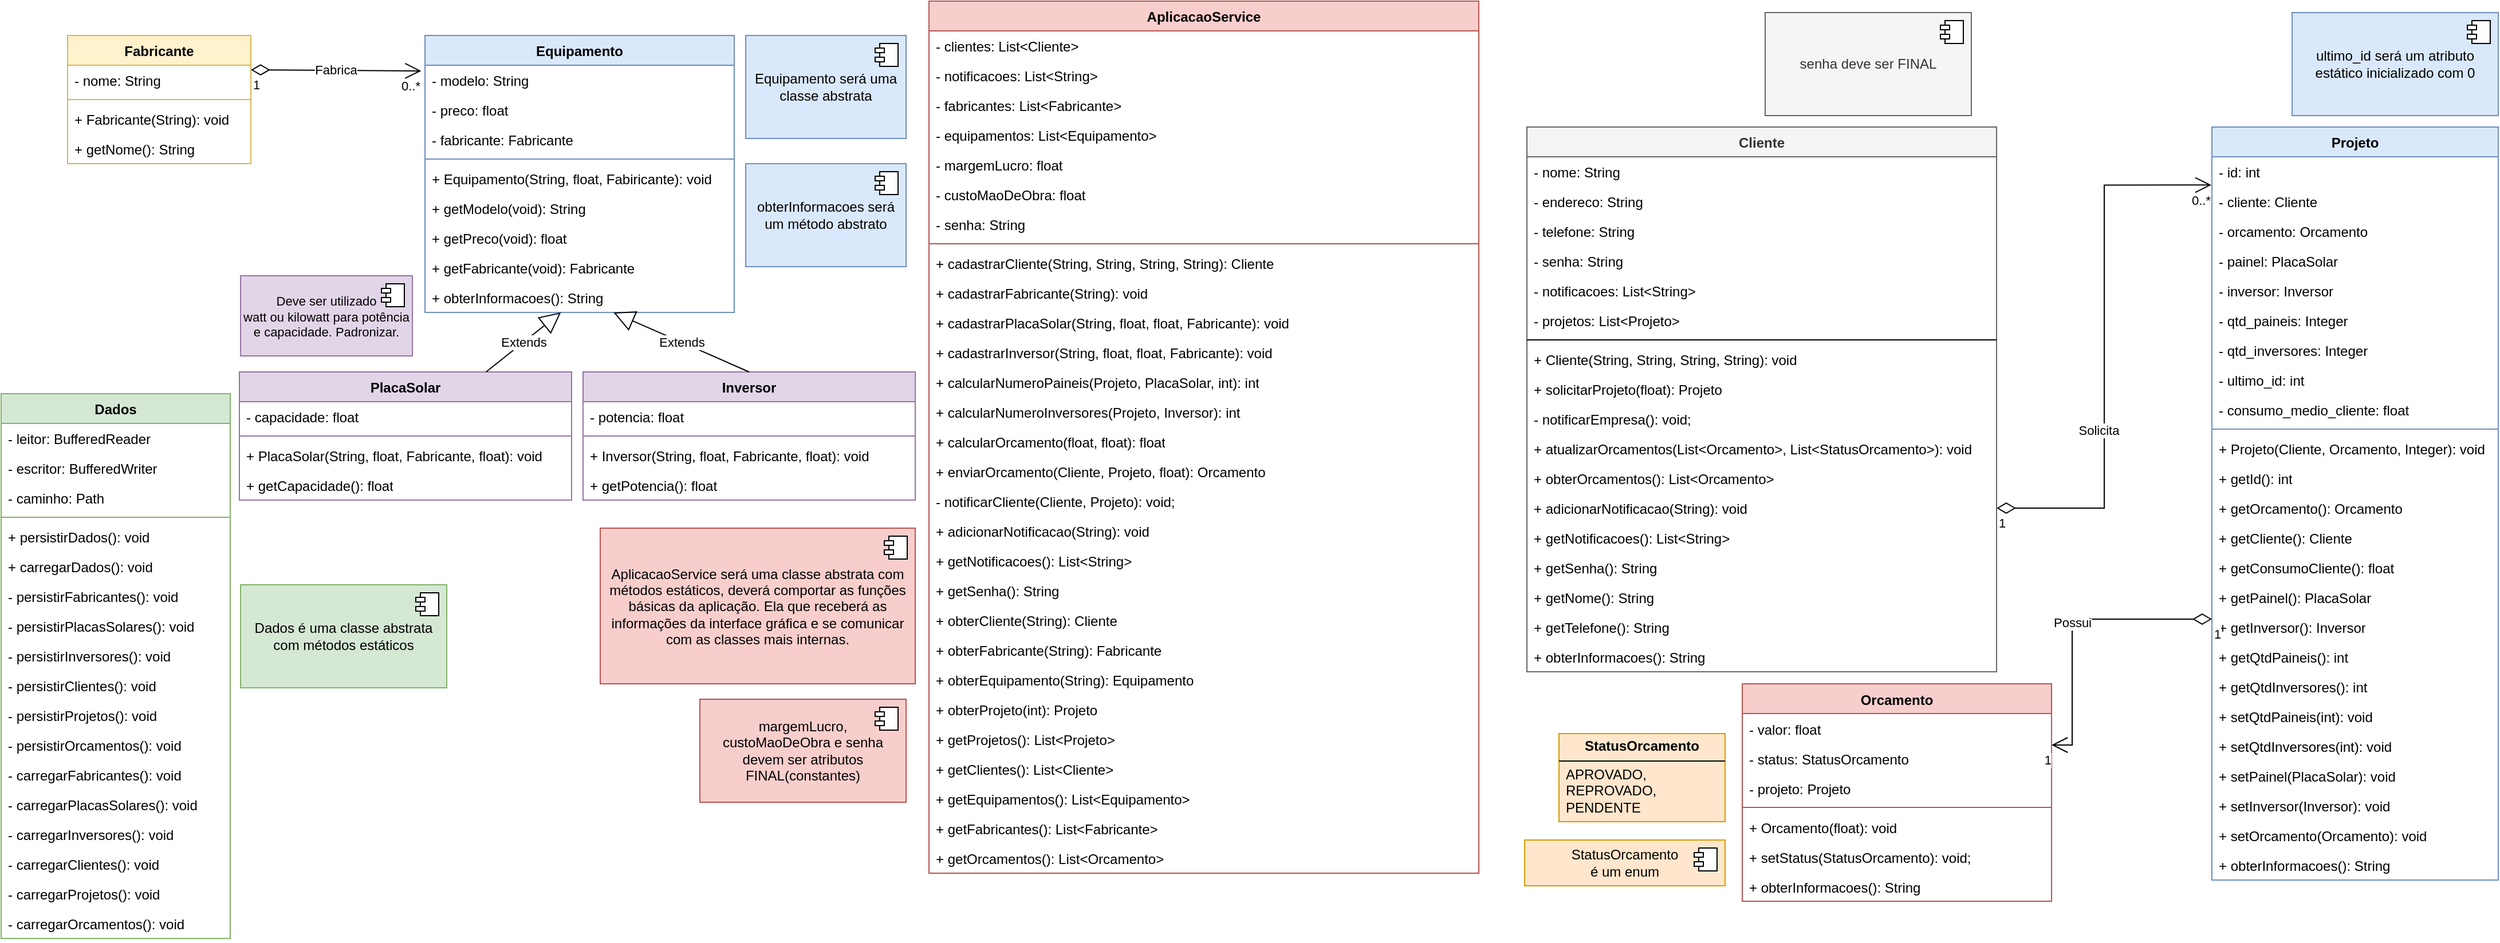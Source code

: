 <mxfile version="24.7.17">
  <diagram id="C5RBs43oDa-KdzZeNtuy" name="Page-1">
    <mxGraphModel dx="1120" dy="528" grid="1" gridSize="10" guides="1" tooltips="1" connect="1" arrows="1" fold="1" page="1" pageScale="1" pageWidth="1169" pageHeight="827" math="0" shadow="0">
      <root>
        <mxCell id="WIyWlLk6GJQsqaUBKTNV-0" />
        <mxCell id="WIyWlLk6GJQsqaUBKTNV-1" parent="WIyWlLk6GJQsqaUBKTNV-0" />
        <mxCell id="zkfFHV4jXpPFQw0GAbJ--0" value="Cliente" style="swimlane;fontStyle=1;align=center;verticalAlign=top;childLayout=stackLayout;horizontal=1;startSize=26;horizontalStack=0;resizeParent=1;resizeLast=0;collapsible=1;marginBottom=0;rounded=0;shadow=0;strokeWidth=1;fillColor=#f5f5f5;fontColor=#333333;strokeColor=#666666;" parent="WIyWlLk6GJQsqaUBKTNV-1" vertex="1">
          <mxGeometry x="1342" y="110" width="410" height="476" as="geometry">
            <mxRectangle x="230" y="140" width="160" height="26" as="alternateBounds" />
          </mxGeometry>
        </mxCell>
        <mxCell id="zkfFHV4jXpPFQw0GAbJ--1" value="- nome: String" style="text;align=left;verticalAlign=top;spacingLeft=4;spacingRight=4;overflow=hidden;rotatable=0;points=[[0,0.5],[1,0.5]];portConstraint=eastwest;" parent="zkfFHV4jXpPFQw0GAbJ--0" vertex="1">
          <mxGeometry y="26" width="410" height="26" as="geometry" />
        </mxCell>
        <mxCell id="zkfFHV4jXpPFQw0GAbJ--2" value="- endereco: String" style="text;align=left;verticalAlign=top;spacingLeft=4;spacingRight=4;overflow=hidden;rotatable=0;points=[[0,0.5],[1,0.5]];portConstraint=eastwest;rounded=0;shadow=0;html=0;" parent="zkfFHV4jXpPFQw0GAbJ--0" vertex="1">
          <mxGeometry y="52" width="410" height="26" as="geometry" />
        </mxCell>
        <mxCell id="zkfFHV4jXpPFQw0GAbJ--3" value="- telefone: String" style="text;align=left;verticalAlign=top;spacingLeft=4;spacingRight=4;overflow=hidden;rotatable=0;points=[[0,0.5],[1,0.5]];portConstraint=eastwest;rounded=0;shadow=0;html=0;" parent="zkfFHV4jXpPFQw0GAbJ--0" vertex="1">
          <mxGeometry y="78" width="410" height="26" as="geometry" />
        </mxCell>
        <mxCell id="-xP2PJUS9bm2iWELTd8G-40" value="- senha: String" style="text;strokeColor=none;fillColor=none;align=left;verticalAlign=top;spacingLeft=4;spacingRight=4;overflow=hidden;rotatable=0;points=[[0,0.5],[1,0.5]];portConstraint=eastwest;whiteSpace=wrap;html=1;" parent="zkfFHV4jXpPFQw0GAbJ--0" vertex="1">
          <mxGeometry y="104" width="410" height="26" as="geometry" />
        </mxCell>
        <mxCell id="JCprJ_z4yszg4wx7f5Bx-21" value="- notificacoes: List&amp;lt;String&amp;gt;" style="text;strokeColor=none;fillColor=none;align=left;verticalAlign=top;spacingLeft=4;spacingRight=4;overflow=hidden;rotatable=0;points=[[0,0.5],[1,0.5]];portConstraint=eastwest;whiteSpace=wrap;html=1;" parent="zkfFHV4jXpPFQw0GAbJ--0" vertex="1">
          <mxGeometry y="130" width="410" height="26" as="geometry" />
        </mxCell>
        <mxCell id="JCprJ_z4yszg4wx7f5Bx-39" value="- projetos: List&amp;lt;Projeto&amp;gt;" style="text;strokeColor=none;fillColor=none;align=left;verticalAlign=top;spacingLeft=4;spacingRight=4;overflow=hidden;rotatable=0;points=[[0,0.5],[1,0.5]];portConstraint=eastwest;whiteSpace=wrap;html=1;" parent="zkfFHV4jXpPFQw0GAbJ--0" vertex="1">
          <mxGeometry y="156" width="410" height="26" as="geometry" />
        </mxCell>
        <mxCell id="zkfFHV4jXpPFQw0GAbJ--4" value="" style="line;html=1;strokeWidth=1;align=left;verticalAlign=middle;spacingTop=-1;spacingLeft=3;spacingRight=3;rotatable=0;labelPosition=right;points=[];portConstraint=eastwest;" parent="zkfFHV4jXpPFQw0GAbJ--0" vertex="1">
          <mxGeometry y="182" width="410" height="8" as="geometry" />
        </mxCell>
        <mxCell id="zkfFHV4jXpPFQw0GAbJ--5" value="+ Cliente(String, String, String, String): void" style="text;align=left;verticalAlign=top;spacingLeft=4;spacingRight=4;overflow=hidden;rotatable=0;points=[[0,0.5],[1,0.5]];portConstraint=eastwest;" parent="zkfFHV4jXpPFQw0GAbJ--0" vertex="1">
          <mxGeometry y="190" width="410" height="26" as="geometry" />
        </mxCell>
        <mxCell id="-xP2PJUS9bm2iWELTd8G-2" value="+ solicitarProjeto(float): Projeto" style="text;strokeColor=none;fillColor=none;align=left;verticalAlign=top;spacingLeft=4;spacingRight=4;overflow=hidden;rotatable=0;points=[[0,0.5],[1,0.5]];portConstraint=eastwest;whiteSpace=wrap;html=1;" parent="zkfFHV4jXpPFQw0GAbJ--0" vertex="1">
          <mxGeometry y="216" width="410" height="26" as="geometry" />
        </mxCell>
        <mxCell id="-xP2PJUS9bm2iWELTd8G-44" value="- notificarEmpresa(): void;" style="text;strokeColor=none;fillColor=none;align=left;verticalAlign=top;spacingLeft=4;spacingRight=4;overflow=hidden;rotatable=0;points=[[0,0.5],[1,0.5]];portConstraint=eastwest;whiteSpace=wrap;html=1;" parent="zkfFHV4jXpPFQw0GAbJ--0" vertex="1">
          <mxGeometry y="242" width="410" height="26" as="geometry" />
        </mxCell>
        <mxCell id="-xP2PJUS9bm2iWELTd8G-13" value="+ atualizarOrcamentos(List&amp;lt;Orcamento&amp;gt;, List&amp;lt;StatusOrcamento&amp;gt;): void" style="text;strokeColor=none;fillColor=none;align=left;verticalAlign=top;spacingLeft=4;spacingRight=4;overflow=hidden;rotatable=0;points=[[0,0.5],[1,0.5]];portConstraint=eastwest;whiteSpace=wrap;html=1;" parent="zkfFHV4jXpPFQw0GAbJ--0" vertex="1">
          <mxGeometry y="268" width="410" height="26" as="geometry" />
        </mxCell>
        <mxCell id="-xP2PJUS9bm2iWELTd8G-12" value="+ obterOrcamentos(): List&amp;lt;Orcamento&amp;gt;" style="text;strokeColor=none;fillColor=none;align=left;verticalAlign=top;spacingLeft=4;spacingRight=4;overflow=hidden;rotatable=0;points=[[0,0.5],[1,0.5]];portConstraint=eastwest;whiteSpace=wrap;html=1;" parent="zkfFHV4jXpPFQw0GAbJ--0" vertex="1">
          <mxGeometry y="294" width="410" height="26" as="geometry" />
        </mxCell>
        <mxCell id="3q7pxPoj1d50nj6dpQZ0-6" value="+ adicionarNotificacao(String): void" style="text;strokeColor=none;fillColor=none;align=left;verticalAlign=top;spacingLeft=4;spacingRight=4;overflow=hidden;rotatable=0;points=[[0,0.5],[1,0.5]];portConstraint=eastwest;whiteSpace=wrap;html=1;" parent="zkfFHV4jXpPFQw0GAbJ--0" vertex="1">
          <mxGeometry y="320" width="410" height="26" as="geometry" />
        </mxCell>
        <mxCell id="3q7pxPoj1d50nj6dpQZ0-5" value="+ getNotificacoes(): List&amp;lt;String&amp;gt;" style="text;strokeColor=none;fillColor=none;align=left;verticalAlign=top;spacingLeft=4;spacingRight=4;overflow=hidden;rotatable=0;points=[[0,0.5],[1,0.5]];portConstraint=eastwest;whiteSpace=wrap;html=1;" parent="zkfFHV4jXpPFQw0GAbJ--0" vertex="1">
          <mxGeometry y="346" width="410" height="26" as="geometry" />
        </mxCell>
        <mxCell id="3q7pxPoj1d50nj6dpQZ0-10" value="+ getSenha(): String" style="text;strokeColor=none;fillColor=none;align=left;verticalAlign=top;spacingLeft=4;spacingRight=4;overflow=hidden;rotatable=0;points=[[0,0.5],[1,0.5]];portConstraint=eastwest;whiteSpace=wrap;html=1;" parent="zkfFHV4jXpPFQw0GAbJ--0" vertex="1">
          <mxGeometry y="372" width="410" height="26" as="geometry" />
        </mxCell>
        <mxCell id="AArSXsxvIJ-cXA4z0E_N-0" value="+ getNome(): String" style="text;strokeColor=none;fillColor=none;align=left;verticalAlign=top;spacingLeft=4;spacingRight=4;overflow=hidden;rotatable=0;points=[[0,0.5],[1,0.5]];portConstraint=eastwest;whiteSpace=wrap;html=1;" parent="zkfFHV4jXpPFQw0GAbJ--0" vertex="1">
          <mxGeometry y="398" width="410" height="26" as="geometry" />
        </mxCell>
        <mxCell id="AArSXsxvIJ-cXA4z0E_N-1" value="+ getTelefone(): String" style="text;strokeColor=none;fillColor=none;align=left;verticalAlign=top;spacingLeft=4;spacingRight=4;overflow=hidden;rotatable=0;points=[[0,0.5],[1,0.5]];portConstraint=eastwest;whiteSpace=wrap;html=1;" parent="zkfFHV4jXpPFQw0GAbJ--0" vertex="1">
          <mxGeometry y="424" width="410" height="26" as="geometry" />
        </mxCell>
        <mxCell id="3q7pxPoj1d50nj6dpQZ0-14" value="+ obterInformacoes(): String" style="text;strokeColor=none;fillColor=none;align=left;verticalAlign=top;spacingLeft=4;spacingRight=4;overflow=hidden;rotatable=0;points=[[0,0.5],[1,0.5]];portConstraint=eastwest;whiteSpace=wrap;html=1;" parent="zkfFHV4jXpPFQw0GAbJ--0" vertex="1">
          <mxGeometry y="450" width="410" height="26" as="geometry" />
        </mxCell>
        <mxCell id="TkR_j1ftxQ3M-dsSGGsa-0" value="Equipamento" style="swimlane;fontStyle=1;align=center;verticalAlign=top;childLayout=stackLayout;horizontal=1;startSize=26;horizontalStack=0;resizeParent=1;resizeParentMax=0;resizeLast=0;collapsible=1;marginBottom=0;whiteSpace=wrap;html=1;fillColor=#dae8fc;strokeColor=#6c8ebf;" parent="WIyWlLk6GJQsqaUBKTNV-1" vertex="1">
          <mxGeometry x="380" y="30" width="270" height="242" as="geometry" />
        </mxCell>
        <mxCell id="TkR_j1ftxQ3M-dsSGGsa-1" value="- modelo: String" style="text;strokeColor=none;fillColor=none;align=left;verticalAlign=top;spacingLeft=4;spacingRight=4;overflow=hidden;rotatable=0;points=[[0,0.5],[1,0.5]];portConstraint=eastwest;whiteSpace=wrap;html=1;" parent="TkR_j1ftxQ3M-dsSGGsa-0" vertex="1">
          <mxGeometry y="26" width="270" height="26" as="geometry" />
        </mxCell>
        <mxCell id="TkR_j1ftxQ3M-dsSGGsa-5" value="- preco: float" style="text;strokeColor=none;fillColor=none;align=left;verticalAlign=top;spacingLeft=4;spacingRight=4;overflow=hidden;rotatable=0;points=[[0,0.5],[1,0.5]];portConstraint=eastwest;whiteSpace=wrap;html=1;" parent="TkR_j1ftxQ3M-dsSGGsa-0" vertex="1">
          <mxGeometry y="52" width="270" height="26" as="geometry" />
        </mxCell>
        <mxCell id="TkR_j1ftxQ3M-dsSGGsa-6" value="- fabricante: Fabricante" style="text;strokeColor=none;fillColor=none;align=left;verticalAlign=top;spacingLeft=4;spacingRight=4;overflow=hidden;rotatable=0;points=[[0,0.5],[1,0.5]];portConstraint=eastwest;whiteSpace=wrap;html=1;" parent="TkR_j1ftxQ3M-dsSGGsa-0" vertex="1">
          <mxGeometry y="78" width="270" height="26" as="geometry" />
        </mxCell>
        <mxCell id="TkR_j1ftxQ3M-dsSGGsa-2" value="" style="line;strokeWidth=1;fillColor=none;align=left;verticalAlign=middle;spacingTop=-1;spacingLeft=3;spacingRight=3;rotatable=0;labelPosition=right;points=[];portConstraint=eastwest;strokeColor=inherit;" parent="TkR_j1ftxQ3M-dsSGGsa-0" vertex="1">
          <mxGeometry y="104" width="270" height="8" as="geometry" />
        </mxCell>
        <mxCell id="zJuZBM4GLc4YNZrc4ubj-2" value="+ Equipamento(String, float, Fabiricante): void" style="text;strokeColor=none;fillColor=none;align=left;verticalAlign=top;spacingLeft=4;spacingRight=4;overflow=hidden;rotatable=0;points=[[0,0.5],[1,0.5]];portConstraint=eastwest;whiteSpace=wrap;html=1;" parent="TkR_j1ftxQ3M-dsSGGsa-0" vertex="1">
          <mxGeometry y="112" width="270" height="26" as="geometry" />
        </mxCell>
        <mxCell id="TkR_j1ftxQ3M-dsSGGsa-3" value="+ getModelo(void): String" style="text;strokeColor=none;fillColor=none;align=left;verticalAlign=top;spacingLeft=4;spacingRight=4;overflow=hidden;rotatable=0;points=[[0,0.5],[1,0.5]];portConstraint=eastwest;whiteSpace=wrap;html=1;" parent="TkR_j1ftxQ3M-dsSGGsa-0" vertex="1">
          <mxGeometry y="138" width="270" height="26" as="geometry" />
        </mxCell>
        <mxCell id="JCprJ_z4yszg4wx7f5Bx-22" value="+ getPreco(void): float" style="text;strokeColor=none;fillColor=none;align=left;verticalAlign=top;spacingLeft=4;spacingRight=4;overflow=hidden;rotatable=0;points=[[0,0.5],[1,0.5]];portConstraint=eastwest;whiteSpace=wrap;html=1;" parent="TkR_j1ftxQ3M-dsSGGsa-0" vertex="1">
          <mxGeometry y="164" width="270" height="26" as="geometry" />
        </mxCell>
        <mxCell id="JCprJ_z4yszg4wx7f5Bx-23" value="+ getFabricante(void): Fabricante" style="text;strokeColor=none;fillColor=none;align=left;verticalAlign=top;spacingLeft=4;spacingRight=4;overflow=hidden;rotatable=0;points=[[0,0.5],[1,0.5]];portConstraint=eastwest;whiteSpace=wrap;html=1;" parent="TkR_j1ftxQ3M-dsSGGsa-0" vertex="1">
          <mxGeometry y="190" width="270" height="26" as="geometry" />
        </mxCell>
        <mxCell id="zJuZBM4GLc4YNZrc4ubj-5" value="+ obterInformacoes(): String" style="text;strokeColor=none;fillColor=none;align=left;verticalAlign=top;spacingLeft=4;spacingRight=4;overflow=hidden;rotatable=0;points=[[0,0.5],[1,0.5]];portConstraint=eastwest;whiteSpace=wrap;html=1;" parent="TkR_j1ftxQ3M-dsSGGsa-0" vertex="1">
          <mxGeometry y="216" width="270" height="26" as="geometry" />
        </mxCell>
        <mxCell id="TkR_j1ftxQ3M-dsSGGsa-7" value="Fabricante" style="swimlane;fontStyle=1;align=center;verticalAlign=top;childLayout=stackLayout;horizontal=1;startSize=26;horizontalStack=0;resizeParent=1;resizeParentMax=0;resizeLast=0;collapsible=1;marginBottom=0;whiteSpace=wrap;html=1;fillColor=#fff2cc;strokeColor=#d6b656;" parent="WIyWlLk6GJQsqaUBKTNV-1" vertex="1">
          <mxGeometry x="68" y="30" width="160" height="112" as="geometry" />
        </mxCell>
        <mxCell id="TkR_j1ftxQ3M-dsSGGsa-16" value="Fabrica" style="endArrow=open;html=1;endSize=12;startArrow=diamondThin;startSize=14;startFill=0;edgeStyle=orthogonalEdgeStyle;rounded=0;entryX=-0.012;entryY=0.192;entryDx=0;entryDy=0;entryPerimeter=0;" parent="TkR_j1ftxQ3M-dsSGGsa-7" target="TkR_j1ftxQ3M-dsSGGsa-1" edge="1">
          <mxGeometry relative="1" as="geometry">
            <mxPoint x="160" y="30" as="sourcePoint" />
            <mxPoint x="320" y="30" as="targetPoint" />
          </mxGeometry>
        </mxCell>
        <mxCell id="TkR_j1ftxQ3M-dsSGGsa-17" value="1" style="edgeLabel;resizable=0;html=1;align=left;verticalAlign=top;" parent="TkR_j1ftxQ3M-dsSGGsa-16" connectable="0" vertex="1">
          <mxGeometry x="-1" relative="1" as="geometry" />
        </mxCell>
        <mxCell id="TkR_j1ftxQ3M-dsSGGsa-18" value="0..*" style="edgeLabel;resizable=0;html=1;align=right;verticalAlign=top;" parent="TkR_j1ftxQ3M-dsSGGsa-16" connectable="0" vertex="1">
          <mxGeometry x="1" relative="1" as="geometry" />
        </mxCell>
        <mxCell id="TkR_j1ftxQ3M-dsSGGsa-8" value="- nome: String" style="text;strokeColor=none;fillColor=none;align=left;verticalAlign=top;spacingLeft=4;spacingRight=4;overflow=hidden;rotatable=0;points=[[0,0.5],[1,0.5]];portConstraint=eastwest;whiteSpace=wrap;html=1;" parent="TkR_j1ftxQ3M-dsSGGsa-7" vertex="1">
          <mxGeometry y="26" width="160" height="26" as="geometry" />
        </mxCell>
        <mxCell id="TkR_j1ftxQ3M-dsSGGsa-9" value="" style="line;strokeWidth=1;fillColor=none;align=left;verticalAlign=middle;spacingTop=-1;spacingLeft=3;spacingRight=3;rotatable=0;labelPosition=right;points=[];portConstraint=eastwest;strokeColor=inherit;" parent="TkR_j1ftxQ3M-dsSGGsa-7" vertex="1">
          <mxGeometry y="52" width="160" height="8" as="geometry" />
        </mxCell>
        <mxCell id="TkR_j1ftxQ3M-dsSGGsa-10" value="+ Fabricante(String): void" style="text;strokeColor=none;fillColor=none;align=left;verticalAlign=top;spacingLeft=4;spacingRight=4;overflow=hidden;rotatable=0;points=[[0,0.5],[1,0.5]];portConstraint=eastwest;whiteSpace=wrap;html=1;" parent="TkR_j1ftxQ3M-dsSGGsa-7" vertex="1">
          <mxGeometry y="60" width="160" height="26" as="geometry" />
        </mxCell>
        <mxCell id="3q7pxPoj1d50nj6dpQZ0-16" value="+ getNome(): String" style="text;strokeColor=none;fillColor=none;align=left;verticalAlign=top;spacingLeft=4;spacingRight=4;overflow=hidden;rotatable=0;points=[[0,0.5],[1,0.5]];portConstraint=eastwest;whiteSpace=wrap;html=1;" parent="TkR_j1ftxQ3M-dsSGGsa-7" vertex="1">
          <mxGeometry y="86" width="160" height="26" as="geometry" />
        </mxCell>
        <mxCell id="TkR_j1ftxQ3M-dsSGGsa-19" value="PlacaSolar" style="swimlane;fontStyle=1;align=center;verticalAlign=top;childLayout=stackLayout;horizontal=1;startSize=26;horizontalStack=0;resizeParent=1;resizeParentMax=0;resizeLast=0;collapsible=1;marginBottom=0;whiteSpace=wrap;html=1;fillColor=#e1d5e7;strokeColor=#9673a6;" parent="WIyWlLk6GJQsqaUBKTNV-1" vertex="1">
          <mxGeometry x="218" y="324" width="290" height="112" as="geometry" />
        </mxCell>
        <mxCell id="TkR_j1ftxQ3M-dsSGGsa-20" value="- capacidade: float" style="text;strokeColor=none;fillColor=none;align=left;verticalAlign=top;spacingLeft=4;spacingRight=4;overflow=hidden;rotatable=0;points=[[0,0.5],[1,0.5]];portConstraint=eastwest;whiteSpace=wrap;html=1;" parent="TkR_j1ftxQ3M-dsSGGsa-19" vertex="1">
          <mxGeometry y="26" width="290" height="26" as="geometry" />
        </mxCell>
        <mxCell id="TkR_j1ftxQ3M-dsSGGsa-21" value="" style="line;strokeWidth=1;fillColor=none;align=left;verticalAlign=middle;spacingTop=-1;spacingLeft=3;spacingRight=3;rotatable=0;labelPosition=right;points=[];portConstraint=eastwest;strokeColor=inherit;" parent="TkR_j1ftxQ3M-dsSGGsa-19" vertex="1">
          <mxGeometry y="52" width="290" height="8" as="geometry" />
        </mxCell>
        <mxCell id="TkR_j1ftxQ3M-dsSGGsa-22" value="+ PlacaSolar(String, float, Fabricante, float): void" style="text;strokeColor=none;fillColor=none;align=left;verticalAlign=top;spacingLeft=4;spacingRight=4;overflow=hidden;rotatable=0;points=[[0,0.5],[1,0.5]];portConstraint=eastwest;whiteSpace=wrap;html=1;" parent="TkR_j1ftxQ3M-dsSGGsa-19" vertex="1">
          <mxGeometry y="60" width="290" height="26" as="geometry" />
        </mxCell>
        <mxCell id="3q7pxPoj1d50nj6dpQZ0-3" value="+ getCapacidade(): float" style="text;strokeColor=none;fillColor=none;align=left;verticalAlign=top;spacingLeft=4;spacingRight=4;overflow=hidden;rotatable=0;points=[[0,0.5],[1,0.5]];portConstraint=eastwest;whiteSpace=wrap;html=1;" parent="TkR_j1ftxQ3M-dsSGGsa-19" vertex="1">
          <mxGeometry y="86" width="290" height="26" as="geometry" />
        </mxCell>
        <mxCell id="TkR_j1ftxQ3M-dsSGGsa-24" value="Inversor" style="swimlane;fontStyle=1;align=center;verticalAlign=top;childLayout=stackLayout;horizontal=1;startSize=26;horizontalStack=0;resizeParent=1;resizeParentMax=0;resizeLast=0;collapsible=1;marginBottom=0;whiteSpace=wrap;html=1;fillColor=#e1d5e7;strokeColor=#9673a6;" parent="WIyWlLk6GJQsqaUBKTNV-1" vertex="1">
          <mxGeometry x="518" y="324" width="290" height="112" as="geometry" />
        </mxCell>
        <mxCell id="TkR_j1ftxQ3M-dsSGGsa-25" value="- potencia: float" style="text;strokeColor=none;fillColor=none;align=left;verticalAlign=top;spacingLeft=4;spacingRight=4;overflow=hidden;rotatable=0;points=[[0,0.5],[1,0.5]];portConstraint=eastwest;whiteSpace=wrap;html=1;" parent="TkR_j1ftxQ3M-dsSGGsa-24" vertex="1">
          <mxGeometry y="26" width="290" height="26" as="geometry" />
        </mxCell>
        <mxCell id="TkR_j1ftxQ3M-dsSGGsa-26" value="" style="line;strokeWidth=1;fillColor=none;align=left;verticalAlign=middle;spacingTop=-1;spacingLeft=3;spacingRight=3;rotatable=0;labelPosition=right;points=[];portConstraint=eastwest;strokeColor=inherit;" parent="TkR_j1ftxQ3M-dsSGGsa-24" vertex="1">
          <mxGeometry y="52" width="290" height="8" as="geometry" />
        </mxCell>
        <mxCell id="TkR_j1ftxQ3M-dsSGGsa-27" value="+ Inversor(String, float, Fabricante, float): void" style="text;strokeColor=none;fillColor=none;align=left;verticalAlign=top;spacingLeft=4;spacingRight=4;overflow=hidden;rotatable=0;points=[[0,0.5],[1,0.5]];portConstraint=eastwest;whiteSpace=wrap;html=1;" parent="TkR_j1ftxQ3M-dsSGGsa-24" vertex="1">
          <mxGeometry y="60" width="290" height="26" as="geometry" />
        </mxCell>
        <mxCell id="3q7pxPoj1d50nj6dpQZ0-4" value="+ getPotencia(): float" style="text;strokeColor=none;fillColor=none;align=left;verticalAlign=top;spacingLeft=4;spacingRight=4;overflow=hidden;rotatable=0;points=[[0,0.5],[1,0.5]];portConstraint=eastwest;whiteSpace=wrap;html=1;" parent="TkR_j1ftxQ3M-dsSGGsa-24" vertex="1">
          <mxGeometry y="86" width="290" height="26" as="geometry" />
        </mxCell>
        <mxCell id="TkR_j1ftxQ3M-dsSGGsa-29" value="&lt;font style=&quot;font-size: 11px;&quot;&gt;Deve ser utilizado&lt;/font&gt;&lt;div style=&quot;font-size: 11px;&quot;&gt;&lt;font style=&quot;font-size: 11px;&quot;&gt;watt&amp;nbsp;&lt;span style=&quot;background-color: initial;&quot;&gt;ou kilowatt para potência e capacidade. Padronizar.&lt;/span&gt;&lt;/font&gt;&lt;/div&gt;" style="html=1;dropTarget=0;whiteSpace=wrap;fillColor=#e1d5e7;strokeColor=#9673a6;" parent="WIyWlLk6GJQsqaUBKTNV-1" vertex="1">
          <mxGeometry x="219" y="240" width="150" height="70" as="geometry" />
        </mxCell>
        <mxCell id="TkR_j1ftxQ3M-dsSGGsa-30" value="" style="shape=module;jettyWidth=8;jettyHeight=4;" parent="TkR_j1ftxQ3M-dsSGGsa-29" vertex="1">
          <mxGeometry x="1" width="20" height="20" relative="1" as="geometry">
            <mxPoint x="-27" y="7" as="offset" />
          </mxGeometry>
        </mxCell>
        <mxCell id="TkR_j1ftxQ3M-dsSGGsa-32" value="Extends" style="endArrow=block;endSize=16;endFill=0;html=1;rounded=0;exitX=0.5;exitY=0;exitDx=0;exitDy=0;" parent="WIyWlLk6GJQsqaUBKTNV-1" source="TkR_j1ftxQ3M-dsSGGsa-24" target="zJuZBM4GLc4YNZrc4ubj-5" edge="1">
          <mxGeometry width="160" relative="1" as="geometry">
            <mxPoint x="568" y="250" as="sourcePoint" />
            <mxPoint x="688" y="300" as="targetPoint" />
            <Array as="points" />
          </mxGeometry>
        </mxCell>
        <mxCell id="JCprJ_z4yszg4wx7f5Bx-0" value="AplicacaoService" style="swimlane;fontStyle=1;align=center;verticalAlign=top;childLayout=stackLayout;horizontal=1;startSize=26;horizontalStack=0;resizeParent=1;resizeParentMax=0;resizeLast=0;collapsible=1;marginBottom=0;whiteSpace=wrap;html=1;fillColor=#f8cecc;strokeColor=#b85450;" parent="WIyWlLk6GJQsqaUBKTNV-1" vertex="1">
          <mxGeometry x="820" width="480" height="762" as="geometry" />
        </mxCell>
        <mxCell id="JCprJ_z4yszg4wx7f5Bx-13" value="- clientes: List&amp;lt;Cliente&amp;gt;" style="text;strokeColor=none;fillColor=none;align=left;verticalAlign=top;spacingLeft=4;spacingRight=4;overflow=hidden;rotatable=0;points=[[0,0.5],[1,0.5]];portConstraint=eastwest;whiteSpace=wrap;html=1;" parent="JCprJ_z4yszg4wx7f5Bx-0" vertex="1">
          <mxGeometry y="26" width="480" height="26" as="geometry" />
        </mxCell>
        <mxCell id="JCprJ_z4yszg4wx7f5Bx-20" value="- notificacoes: List&amp;lt;String&amp;gt;" style="text;strokeColor=none;fillColor=none;align=left;verticalAlign=top;spacingLeft=4;spacingRight=4;overflow=hidden;rotatable=0;points=[[0,0.5],[1,0.5]];portConstraint=eastwest;whiteSpace=wrap;html=1;" parent="JCprJ_z4yszg4wx7f5Bx-0" vertex="1">
          <mxGeometry y="52" width="480" height="26" as="geometry" />
        </mxCell>
        <mxCell id="zJuZBM4GLc4YNZrc4ubj-0" value="- fabricantes: List&amp;lt;Fabricante&amp;gt;" style="text;strokeColor=none;fillColor=none;align=left;verticalAlign=top;spacingLeft=4;spacingRight=4;overflow=hidden;rotatable=0;points=[[0,0.5],[1,0.5]];portConstraint=eastwest;whiteSpace=wrap;html=1;" parent="JCprJ_z4yszg4wx7f5Bx-0" vertex="1">
          <mxGeometry y="78" width="480" height="26" as="geometry" />
        </mxCell>
        <mxCell id="zJuZBM4GLc4YNZrc4ubj-3" value="- equipamentos: List&amp;lt;Equipamento&amp;gt;" style="text;strokeColor=none;fillColor=none;align=left;verticalAlign=top;spacingLeft=4;spacingRight=4;overflow=hidden;rotatable=0;points=[[0,0.5],[1,0.5]];portConstraint=eastwest;whiteSpace=wrap;html=1;" parent="JCprJ_z4yszg4wx7f5Bx-0" vertex="1">
          <mxGeometry y="104" width="480" height="26" as="geometry" />
        </mxCell>
        <mxCell id="-xP2PJUS9bm2iWELTd8G-4" value="- margemLucro: float" style="text;strokeColor=none;fillColor=none;align=left;verticalAlign=top;spacingLeft=4;spacingRight=4;overflow=hidden;rotatable=0;points=[[0,0.5],[1,0.5]];portConstraint=eastwest;whiteSpace=wrap;html=1;" parent="JCprJ_z4yszg4wx7f5Bx-0" vertex="1">
          <mxGeometry y="130" width="480" height="26" as="geometry" />
        </mxCell>
        <mxCell id="-xP2PJUS9bm2iWELTd8G-5" value="- custoMaoDeObra: float" style="text;strokeColor=none;fillColor=none;align=left;verticalAlign=top;spacingLeft=4;spacingRight=4;overflow=hidden;rotatable=0;points=[[0,0.5],[1,0.5]];portConstraint=eastwest;whiteSpace=wrap;html=1;" parent="JCprJ_z4yszg4wx7f5Bx-0" vertex="1">
          <mxGeometry y="156" width="480" height="26" as="geometry" />
        </mxCell>
        <mxCell id="-xP2PJUS9bm2iWELTd8G-41" value="- senha: String" style="text;strokeColor=none;fillColor=none;align=left;verticalAlign=top;spacingLeft=4;spacingRight=4;overflow=hidden;rotatable=0;points=[[0,0.5],[1,0.5]];portConstraint=eastwest;whiteSpace=wrap;html=1;" parent="JCprJ_z4yszg4wx7f5Bx-0" vertex="1">
          <mxGeometry y="182" width="480" height="26" as="geometry" />
        </mxCell>
        <mxCell id="JCprJ_z4yszg4wx7f5Bx-12" value="" style="line;strokeWidth=1;fillColor=none;align=left;verticalAlign=middle;spacingTop=-1;spacingLeft=3;spacingRight=3;rotatable=0;labelPosition=right;points=[];portConstraint=eastwest;strokeColor=inherit;" parent="JCprJ_z4yszg4wx7f5Bx-0" vertex="1">
          <mxGeometry y="208" width="480" height="8" as="geometry" />
        </mxCell>
        <mxCell id="JCprJ_z4yszg4wx7f5Bx-3" value="+ cadastrarCliente(String, String, String, String): Cliente" style="text;strokeColor=none;fillColor=none;align=left;verticalAlign=top;spacingLeft=4;spacingRight=4;overflow=hidden;rotatable=0;points=[[0,0.5],[1,0.5]];portConstraint=eastwest;whiteSpace=wrap;html=1;" parent="JCprJ_z4yszg4wx7f5Bx-0" vertex="1">
          <mxGeometry y="216" width="480" height="26" as="geometry" />
        </mxCell>
        <mxCell id="JCprJ_z4yszg4wx7f5Bx-9" value="+ cadastrarFabricante(String): void" style="text;strokeColor=none;fillColor=none;align=left;verticalAlign=top;spacingLeft=4;spacingRight=4;overflow=hidden;rotatable=0;points=[[0,0.5],[1,0.5]];portConstraint=eastwest;whiteSpace=wrap;html=1;" parent="JCprJ_z4yszg4wx7f5Bx-0" vertex="1">
          <mxGeometry y="242" width="480" height="26" as="geometry" />
        </mxCell>
        <mxCell id="JCprJ_z4yszg4wx7f5Bx-10" value="+ cadastrarPlacaSolar(String, float, float, Fabricante): void" style="text;strokeColor=none;fillColor=none;align=left;verticalAlign=top;spacingLeft=4;spacingRight=4;overflow=hidden;rotatable=0;points=[[0,0.5],[1,0.5]];portConstraint=eastwest;whiteSpace=wrap;html=1;" parent="JCprJ_z4yszg4wx7f5Bx-0" vertex="1">
          <mxGeometry y="268" width="480" height="26" as="geometry" />
        </mxCell>
        <mxCell id="JCprJ_z4yszg4wx7f5Bx-11" value="+ cadastrarInversor(String, float, float, Fabricante): void" style="text;strokeColor=none;fillColor=none;align=left;verticalAlign=top;spacingLeft=4;spacingRight=4;overflow=hidden;rotatable=0;points=[[0,0.5],[1,0.5]];portConstraint=eastwest;whiteSpace=wrap;html=1;" parent="JCprJ_z4yszg4wx7f5Bx-0" vertex="1">
          <mxGeometry y="294" width="480" height="26" as="geometry" />
        </mxCell>
        <mxCell id="-xP2PJUS9bm2iWELTd8G-3" value="+ calcularNumeroPaineis(Projeto, PlacaSolar, int): int" style="text;strokeColor=none;fillColor=none;align=left;verticalAlign=top;spacingLeft=4;spacingRight=4;overflow=hidden;rotatable=0;points=[[0,0.5],[1,0.5]];portConstraint=eastwest;whiteSpace=wrap;html=1;" parent="JCprJ_z4yszg4wx7f5Bx-0" vertex="1">
          <mxGeometry y="320" width="480" height="26" as="geometry" />
        </mxCell>
        <mxCell id="-xP2PJUS9bm2iWELTd8G-9" value="+ calcularNumeroInversores(Projeto, Inversor): int" style="text;strokeColor=none;fillColor=none;align=left;verticalAlign=top;spacingLeft=4;spacingRight=4;overflow=hidden;rotatable=0;points=[[0,0.5],[1,0.5]];portConstraint=eastwest;whiteSpace=wrap;html=1;" parent="JCprJ_z4yszg4wx7f5Bx-0" vertex="1">
          <mxGeometry y="346" width="480" height="26" as="geometry" />
        </mxCell>
        <mxCell id="-xP2PJUS9bm2iWELTd8G-10" value="+ calcularOrcamento(float, float): float" style="text;strokeColor=none;fillColor=none;align=left;verticalAlign=top;spacingLeft=4;spacingRight=4;overflow=hidden;rotatable=0;points=[[0,0.5],[1,0.5]];portConstraint=eastwest;whiteSpace=wrap;html=1;" parent="JCprJ_z4yszg4wx7f5Bx-0" vertex="1">
          <mxGeometry y="372" width="480" height="26" as="geometry" />
        </mxCell>
        <mxCell id="-xP2PJUS9bm2iWELTd8G-11" value="+ enviarOrcamento(Cliente, Projeto, float): Orcamento" style="text;strokeColor=none;fillColor=none;align=left;verticalAlign=top;spacingLeft=4;spacingRight=4;overflow=hidden;rotatable=0;points=[[0,0.5],[1,0.5]];portConstraint=eastwest;whiteSpace=wrap;html=1;" parent="JCprJ_z4yszg4wx7f5Bx-0" vertex="1">
          <mxGeometry y="398" width="480" height="26" as="geometry" />
        </mxCell>
        <mxCell id="-xP2PJUS9bm2iWELTd8G-45" value="- notificarCliente(Cliente, Projeto): void;" style="text;strokeColor=none;fillColor=none;align=left;verticalAlign=top;spacingLeft=4;spacingRight=4;overflow=hidden;rotatable=0;points=[[0,0.5],[1,0.5]];portConstraint=eastwest;whiteSpace=wrap;html=1;" parent="JCprJ_z4yszg4wx7f5Bx-0" vertex="1">
          <mxGeometry y="424" width="480" height="26" as="geometry" />
        </mxCell>
        <mxCell id="3q7pxPoj1d50nj6dpQZ0-8" value="+ adicionarNotificacao(String): void" style="text;strokeColor=none;fillColor=none;align=left;verticalAlign=top;spacingLeft=4;spacingRight=4;overflow=hidden;rotatable=0;points=[[0,0.5],[1,0.5]];portConstraint=eastwest;whiteSpace=wrap;html=1;" parent="JCprJ_z4yszg4wx7f5Bx-0" vertex="1">
          <mxGeometry y="450" width="480" height="26" as="geometry" />
        </mxCell>
        <mxCell id="3q7pxPoj1d50nj6dpQZ0-7" value="+ getNotificacoes(): List&amp;lt;String&amp;gt;" style="text;strokeColor=none;fillColor=none;align=left;verticalAlign=top;spacingLeft=4;spacingRight=4;overflow=hidden;rotatable=0;points=[[0,0.5],[1,0.5]];portConstraint=eastwest;whiteSpace=wrap;html=1;" parent="JCprJ_z4yszg4wx7f5Bx-0" vertex="1">
          <mxGeometry y="476" width="480" height="26" as="geometry" />
        </mxCell>
        <mxCell id="3q7pxPoj1d50nj6dpQZ0-11" value="+ getSenha(): String" style="text;strokeColor=none;fillColor=none;align=left;verticalAlign=top;spacingLeft=4;spacingRight=4;overflow=hidden;rotatable=0;points=[[0,0.5],[1,0.5]];portConstraint=eastwest;whiteSpace=wrap;html=1;" parent="JCprJ_z4yszg4wx7f5Bx-0" vertex="1">
          <mxGeometry y="502" width="480" height="26" as="geometry" />
        </mxCell>
        <mxCell id="AArSXsxvIJ-cXA4z0E_N-2" value="+ obterCliente(String): Cliente" style="text;strokeColor=none;fillColor=none;align=left;verticalAlign=top;spacingLeft=4;spacingRight=4;overflow=hidden;rotatable=0;points=[[0,0.5],[1,0.5]];portConstraint=eastwest;whiteSpace=wrap;html=1;" parent="JCprJ_z4yszg4wx7f5Bx-0" vertex="1">
          <mxGeometry y="528" width="480" height="26" as="geometry" />
        </mxCell>
        <mxCell id="AArSXsxvIJ-cXA4z0E_N-4" value="+ obterFabricante(String): Fabricante" style="text;strokeColor=none;fillColor=none;align=left;verticalAlign=top;spacingLeft=4;spacingRight=4;overflow=hidden;rotatable=0;points=[[0,0.5],[1,0.5]];portConstraint=eastwest;whiteSpace=wrap;html=1;" parent="JCprJ_z4yszg4wx7f5Bx-0" vertex="1">
          <mxGeometry y="554" width="480" height="26" as="geometry" />
        </mxCell>
        <mxCell id="AArSXsxvIJ-cXA4z0E_N-6" value="+ obterEquipamento(String): Equipamento" style="text;strokeColor=none;fillColor=none;align=left;verticalAlign=top;spacingLeft=4;spacingRight=4;overflow=hidden;rotatable=0;points=[[0,0.5],[1,0.5]];portConstraint=eastwest;whiteSpace=wrap;html=1;" parent="JCprJ_z4yszg4wx7f5Bx-0" vertex="1">
          <mxGeometry y="580" width="480" height="26" as="geometry" />
        </mxCell>
        <mxCell id="AArSXsxvIJ-cXA4z0E_N-7" value="+ obterProjeto(int): Projeto" style="text;strokeColor=none;fillColor=none;align=left;verticalAlign=top;spacingLeft=4;spacingRight=4;overflow=hidden;rotatable=0;points=[[0,0.5],[1,0.5]];portConstraint=eastwest;whiteSpace=wrap;html=1;" parent="JCprJ_z4yszg4wx7f5Bx-0" vertex="1">
          <mxGeometry y="606" width="480" height="26" as="geometry" />
        </mxCell>
        <mxCell id="-1PiYljHXs7PZ4GchRLY-1" value="+ getProjetos(): List&amp;lt;Projeto&amp;gt;" style="text;strokeColor=none;fillColor=none;align=left;verticalAlign=top;spacingLeft=4;spacingRight=4;overflow=hidden;rotatable=0;points=[[0,0.5],[1,0.5]];portConstraint=eastwest;whiteSpace=wrap;html=1;" parent="JCprJ_z4yszg4wx7f5Bx-0" vertex="1">
          <mxGeometry y="632" width="480" height="26" as="geometry" />
        </mxCell>
        <mxCell id="-1PiYljHXs7PZ4GchRLY-2" value="+ getClientes(): List&amp;lt;Cliente&amp;gt;" style="text;strokeColor=none;fillColor=none;align=left;verticalAlign=top;spacingLeft=4;spacingRight=4;overflow=hidden;rotatable=0;points=[[0,0.5],[1,0.5]];portConstraint=eastwest;whiteSpace=wrap;html=1;" parent="JCprJ_z4yszg4wx7f5Bx-0" vertex="1">
          <mxGeometry y="658" width="480" height="26" as="geometry" />
        </mxCell>
        <mxCell id="-1PiYljHXs7PZ4GchRLY-3" value="+ getEquipamentos(): List&amp;lt;Equipamento&amp;gt;" style="text;strokeColor=none;fillColor=none;align=left;verticalAlign=top;spacingLeft=4;spacingRight=4;overflow=hidden;rotatable=0;points=[[0,0.5],[1,0.5]];portConstraint=eastwest;whiteSpace=wrap;html=1;" parent="JCprJ_z4yszg4wx7f5Bx-0" vertex="1">
          <mxGeometry y="684" width="480" height="26" as="geometry" />
        </mxCell>
        <mxCell id="g0Dnbylr5g29k3CkC4VU-0" value="+ getFabricantes(): List&amp;lt;Fabricante&amp;gt;" style="text;strokeColor=none;fillColor=none;align=left;verticalAlign=top;spacingLeft=4;spacingRight=4;overflow=hidden;rotatable=0;points=[[0,0.5],[1,0.5]];portConstraint=eastwest;whiteSpace=wrap;html=1;" vertex="1" parent="JCprJ_z4yszg4wx7f5Bx-0">
          <mxGeometry y="710" width="480" height="26" as="geometry" />
        </mxCell>
        <mxCell id="g0Dnbylr5g29k3CkC4VU-3" value="+ getOrcamentos(): List&amp;lt;Orcamento&amp;gt;" style="text;strokeColor=none;fillColor=none;align=left;verticalAlign=top;spacingLeft=4;spacingRight=4;overflow=hidden;rotatable=0;points=[[0,0.5],[1,0.5]];portConstraint=eastwest;whiteSpace=wrap;html=1;" vertex="1" parent="JCprJ_z4yszg4wx7f5Bx-0">
          <mxGeometry y="736" width="480" height="26" as="geometry" />
        </mxCell>
        <mxCell id="JCprJ_z4yszg4wx7f5Bx-4" value="AplicacaoService será uma classe abstrata com métodos estáticos, deverá comportar as funções básicas da aplicação. Ela que receberá as informações da interface gráfica e se comunicar com as classes mais internas." style="html=1;dropTarget=0;whiteSpace=wrap;fillColor=#f8cecc;strokeColor=#b85450;" parent="WIyWlLk6GJQsqaUBKTNV-1" vertex="1">
          <mxGeometry x="533" y="460.5" width="275" height="136" as="geometry" />
        </mxCell>
        <mxCell id="JCprJ_z4yszg4wx7f5Bx-5" value="" style="shape=module;jettyWidth=8;jettyHeight=4;" parent="JCprJ_z4yszg4wx7f5Bx-4" vertex="1">
          <mxGeometry x="1" width="20" height="20" relative="1" as="geometry">
            <mxPoint x="-27" y="7" as="offset" />
          </mxGeometry>
        </mxCell>
        <mxCell id="JCprJ_z4yszg4wx7f5Bx-7" value="Equipamento será uma classe abstrata" style="html=1;dropTarget=0;whiteSpace=wrap;fillColor=#dae8fc;strokeColor=#6c8ebf;" parent="WIyWlLk6GJQsqaUBKTNV-1" vertex="1">
          <mxGeometry x="660" y="30" width="140" height="90" as="geometry" />
        </mxCell>
        <mxCell id="JCprJ_z4yszg4wx7f5Bx-8" value="" style="shape=module;jettyWidth=8;jettyHeight=4;" parent="JCprJ_z4yszg4wx7f5Bx-7" vertex="1">
          <mxGeometry x="1" width="20" height="20" relative="1" as="geometry">
            <mxPoint x="-27" y="7" as="offset" />
          </mxGeometry>
        </mxCell>
        <mxCell id="JCprJ_z4yszg4wx7f5Bx-14" value="Projeto" style="swimlane;fontStyle=1;align=center;verticalAlign=top;childLayout=stackLayout;horizontal=1;startSize=26;horizontalStack=0;resizeParent=1;resizeParentMax=0;resizeLast=0;collapsible=1;marginBottom=0;whiteSpace=wrap;html=1;fillColor=#dae8fc;strokeColor=#6c8ebf;" parent="WIyWlLk6GJQsqaUBKTNV-1" vertex="1">
          <mxGeometry x="1940" y="110" width="250" height="658" as="geometry">
            <mxRectangle x="275" y="463" width="80" height="30" as="alternateBounds" />
          </mxGeometry>
        </mxCell>
        <mxCell id="-xP2PJUS9bm2iWELTd8G-46" value="- id: int" style="text;strokeColor=none;fillColor=none;align=left;verticalAlign=top;spacingLeft=4;spacingRight=4;overflow=hidden;rotatable=0;points=[[0,0.5],[1,0.5]];portConstraint=eastwest;whiteSpace=wrap;html=1;" parent="JCprJ_z4yszg4wx7f5Bx-14" vertex="1">
          <mxGeometry y="26" width="250" height="26" as="geometry" />
        </mxCell>
        <mxCell id="JCprJ_z4yszg4wx7f5Bx-15" value="- cliente: Cliente" style="text;strokeColor=none;fillColor=none;align=left;verticalAlign=top;spacingLeft=4;spacingRight=4;overflow=hidden;rotatable=0;points=[[0,0.5],[1,0.5]];portConstraint=eastwest;whiteSpace=wrap;html=1;" parent="JCprJ_z4yszg4wx7f5Bx-14" vertex="1">
          <mxGeometry y="52" width="250" height="26" as="geometry" />
        </mxCell>
        <mxCell id="JCprJ_z4yszg4wx7f5Bx-18" value="- orcamento: Orcamento" style="text;strokeColor=none;fillColor=none;align=left;verticalAlign=top;spacingLeft=4;spacingRight=4;overflow=hidden;rotatable=0;points=[[0,0.5],[1,0.5]];portConstraint=eastwest;whiteSpace=wrap;html=1;" parent="JCprJ_z4yszg4wx7f5Bx-14" vertex="1">
          <mxGeometry y="78" width="250" height="26" as="geometry" />
        </mxCell>
        <mxCell id="zJuZBM4GLc4YNZrc4ubj-15" value="- painel: PlacaSolar" style="text;strokeColor=none;fillColor=none;align=left;verticalAlign=top;spacingLeft=4;spacingRight=4;overflow=hidden;rotatable=0;points=[[0,0.5],[1,0.5]];portConstraint=eastwest;whiteSpace=wrap;html=1;" parent="JCprJ_z4yszg4wx7f5Bx-14" vertex="1">
          <mxGeometry y="104" width="250" height="26" as="geometry" />
        </mxCell>
        <mxCell id="zJuZBM4GLc4YNZrc4ubj-16" value="- inversor: Inversor" style="text;strokeColor=none;fillColor=none;align=left;verticalAlign=top;spacingLeft=4;spacingRight=4;overflow=hidden;rotatable=0;points=[[0,0.5],[1,0.5]];portConstraint=eastwest;whiteSpace=wrap;html=1;" parent="JCprJ_z4yszg4wx7f5Bx-14" vertex="1">
          <mxGeometry y="130" width="250" height="26" as="geometry" />
        </mxCell>
        <mxCell id="JCprJ_z4yszg4wx7f5Bx-19" value="- qtd_paineis: Integer" style="text;strokeColor=none;fillColor=none;align=left;verticalAlign=top;spacingLeft=4;spacingRight=4;overflow=hidden;rotatable=0;points=[[0,0.5],[1,0.5]];portConstraint=eastwest;whiteSpace=wrap;html=1;" parent="JCprJ_z4yszg4wx7f5Bx-14" vertex="1">
          <mxGeometry y="156" width="250" height="26" as="geometry" />
        </mxCell>
        <mxCell id="50mhSFvpB2RHlIS5qZGW-0" value="- qtd_inversores: Integer" style="text;strokeColor=none;fillColor=none;align=left;verticalAlign=top;spacingLeft=4;spacingRight=4;overflow=hidden;rotatable=0;points=[[0,0.5],[1,0.5]];portConstraint=eastwest;whiteSpace=wrap;html=1;" parent="JCprJ_z4yszg4wx7f5Bx-14" vertex="1">
          <mxGeometry y="182" width="250" height="26" as="geometry" />
        </mxCell>
        <mxCell id="3q7pxPoj1d50nj6dpQZ0-2" value="- ultimo_id: int" style="text;strokeColor=none;fillColor=none;align=left;verticalAlign=top;spacingLeft=4;spacingRight=4;overflow=hidden;rotatable=0;points=[[0,0.5],[1,0.5]];portConstraint=eastwest;whiteSpace=wrap;html=1;" parent="JCprJ_z4yszg4wx7f5Bx-14" vertex="1">
          <mxGeometry y="208" width="250" height="26" as="geometry" />
        </mxCell>
        <mxCell id="zJuZBM4GLc4YNZrc4ubj-10" value="- consumo_medio_cliente: float" style="text;strokeColor=none;fillColor=none;align=left;verticalAlign=top;spacingLeft=4;spacingRight=4;overflow=hidden;rotatable=0;points=[[0,0.5],[1,0.5]];portConstraint=eastwest;whiteSpace=wrap;html=1;" parent="JCprJ_z4yszg4wx7f5Bx-14" vertex="1">
          <mxGeometry y="234" width="250" height="26" as="geometry" />
        </mxCell>
        <mxCell id="JCprJ_z4yszg4wx7f5Bx-16" value="" style="line;strokeWidth=1;fillColor=none;align=left;verticalAlign=middle;spacingTop=-1;spacingLeft=3;spacingRight=3;rotatable=0;labelPosition=right;points=[];portConstraint=eastwest;strokeColor=inherit;" parent="JCprJ_z4yszg4wx7f5Bx-14" vertex="1">
          <mxGeometry y="260" width="250" height="8" as="geometry" />
        </mxCell>
        <mxCell id="JCprJ_z4yszg4wx7f5Bx-17" value="+ Projeto(Cliente, Orcamento, Integer): void" style="text;strokeColor=none;fillColor=none;align=left;verticalAlign=top;spacingLeft=4;spacingRight=4;overflow=hidden;rotatable=0;points=[[0,0.5],[1,0.5]];portConstraint=eastwest;whiteSpace=wrap;html=1;" parent="JCprJ_z4yszg4wx7f5Bx-14" vertex="1">
          <mxGeometry y="268" width="250" height="26" as="geometry" />
        </mxCell>
        <mxCell id="zJuZBM4GLc4YNZrc4ubj-19" value="+ getId(): int" style="text;strokeColor=none;fillColor=none;align=left;verticalAlign=top;spacingLeft=4;spacingRight=4;overflow=hidden;rotatable=0;points=[[0,0.5],[1,0.5]];portConstraint=eastwest;whiteSpace=wrap;html=1;" parent="JCprJ_z4yszg4wx7f5Bx-14" vertex="1">
          <mxGeometry y="294" width="250" height="26" as="geometry" />
        </mxCell>
        <mxCell id="zJuZBM4GLc4YNZrc4ubj-9" value="+ getOrcamento(): Orcamento" style="text;strokeColor=none;fillColor=none;align=left;verticalAlign=top;spacingLeft=4;spacingRight=4;overflow=hidden;rotatable=0;points=[[0,0.5],[1,0.5]];portConstraint=eastwest;whiteSpace=wrap;html=1;" parent="JCprJ_z4yszg4wx7f5Bx-14" vertex="1">
          <mxGeometry y="320" width="250" height="26" as="geometry" />
        </mxCell>
        <mxCell id="-1PiYljHXs7PZ4GchRLY-0" value="+ getCliente(): Cliente" style="text;strokeColor=none;fillColor=none;align=left;verticalAlign=top;spacingLeft=4;spacingRight=4;overflow=hidden;rotatable=0;points=[[0,0.5],[1,0.5]];portConstraint=eastwest;whiteSpace=wrap;html=1;" parent="JCprJ_z4yszg4wx7f5Bx-14" vertex="1">
          <mxGeometry y="346" width="250" height="26" as="geometry" />
        </mxCell>
        <mxCell id="zJuZBM4GLc4YNZrc4ubj-14" value="+ getConsumoCliente(): float" style="text;strokeColor=none;fillColor=none;align=left;verticalAlign=top;spacingLeft=4;spacingRight=4;overflow=hidden;rotatable=0;points=[[0,0.5],[1,0.5]];portConstraint=eastwest;whiteSpace=wrap;html=1;" parent="JCprJ_z4yszg4wx7f5Bx-14" vertex="1">
          <mxGeometry y="372" width="250" height="26" as="geometry" />
        </mxCell>
        <mxCell id="zJuZBM4GLc4YNZrc4ubj-17" value="+ getPainel(): PlacaSolar" style="text;strokeColor=none;fillColor=none;align=left;verticalAlign=top;spacingLeft=4;spacingRight=4;overflow=hidden;rotatable=0;points=[[0,0.5],[1,0.5]];portConstraint=eastwest;whiteSpace=wrap;html=1;" parent="JCprJ_z4yszg4wx7f5Bx-14" vertex="1">
          <mxGeometry y="398" width="250" height="26" as="geometry" />
        </mxCell>
        <mxCell id="zJuZBM4GLc4YNZrc4ubj-18" value="+ getInversor(): Inversor" style="text;strokeColor=none;fillColor=none;align=left;verticalAlign=top;spacingLeft=4;spacingRight=4;overflow=hidden;rotatable=0;points=[[0,0.5],[1,0.5]];portConstraint=eastwest;whiteSpace=wrap;html=1;" parent="JCprJ_z4yszg4wx7f5Bx-14" vertex="1">
          <mxGeometry y="424" width="250" height="26" as="geometry" />
        </mxCell>
        <mxCell id="zJuZBM4GLc4YNZrc4ubj-20" value="+ getQtdPaineis(): int" style="text;strokeColor=none;fillColor=none;align=left;verticalAlign=top;spacingLeft=4;spacingRight=4;overflow=hidden;rotatable=0;points=[[0,0.5],[1,0.5]];portConstraint=eastwest;whiteSpace=wrap;html=1;" parent="JCprJ_z4yszg4wx7f5Bx-14" vertex="1">
          <mxGeometry y="450" width="250" height="26" as="geometry" />
        </mxCell>
        <mxCell id="zJuZBM4GLc4YNZrc4ubj-21" value="+ getQtdInversores(): int" style="text;strokeColor=none;fillColor=none;align=left;verticalAlign=top;spacingLeft=4;spacingRight=4;overflow=hidden;rotatable=0;points=[[0,0.5],[1,0.5]];portConstraint=eastwest;whiteSpace=wrap;html=1;" parent="JCprJ_z4yszg4wx7f5Bx-14" vertex="1">
          <mxGeometry y="476" width="250" height="26" as="geometry" />
        </mxCell>
        <mxCell id="zJuZBM4GLc4YNZrc4ubj-12" value="+ setQtdPaineis(int): void" style="text;strokeColor=none;fillColor=none;align=left;verticalAlign=top;spacingLeft=4;spacingRight=4;overflow=hidden;rotatable=0;points=[[0,0.5],[1,0.5]];portConstraint=eastwest;whiteSpace=wrap;html=1;" parent="JCprJ_z4yszg4wx7f5Bx-14" vertex="1">
          <mxGeometry y="502" width="250" height="26" as="geometry" />
        </mxCell>
        <mxCell id="zJuZBM4GLc4YNZrc4ubj-13" value="+ setQtdInversores(int): void" style="text;strokeColor=none;fillColor=none;align=left;verticalAlign=top;spacingLeft=4;spacingRight=4;overflow=hidden;rotatable=0;points=[[0,0.5],[1,0.5]];portConstraint=eastwest;whiteSpace=wrap;html=1;" parent="JCprJ_z4yszg4wx7f5Bx-14" vertex="1">
          <mxGeometry y="528" width="250" height="26" as="geometry" />
        </mxCell>
        <mxCell id="zJuZBM4GLc4YNZrc4ubj-22" value="+ setPainel(PlacaSolar): void" style="text;strokeColor=none;fillColor=none;align=left;verticalAlign=top;spacingLeft=4;spacingRight=4;overflow=hidden;rotatable=0;points=[[0,0.5],[1,0.5]];portConstraint=eastwest;whiteSpace=wrap;html=1;" parent="JCprJ_z4yszg4wx7f5Bx-14" vertex="1">
          <mxGeometry y="554" width="250" height="26" as="geometry" />
        </mxCell>
        <mxCell id="zJuZBM4GLc4YNZrc4ubj-23" value="+ setInversor(Inversor): void" style="text;strokeColor=none;fillColor=none;align=left;verticalAlign=top;spacingLeft=4;spacingRight=4;overflow=hidden;rotatable=0;points=[[0,0.5],[1,0.5]];portConstraint=eastwest;whiteSpace=wrap;html=1;" parent="JCprJ_z4yszg4wx7f5Bx-14" vertex="1">
          <mxGeometry y="580" width="250" height="26" as="geometry" />
        </mxCell>
        <mxCell id="zJuZBM4GLc4YNZrc4ubj-24" value="+ setOrcamento(Orcamento): void" style="text;strokeColor=none;fillColor=none;align=left;verticalAlign=top;spacingLeft=4;spacingRight=4;overflow=hidden;rotatable=0;points=[[0,0.5],[1,0.5]];portConstraint=eastwest;whiteSpace=wrap;html=1;" parent="JCprJ_z4yszg4wx7f5Bx-14" vertex="1">
          <mxGeometry y="606" width="250" height="26" as="geometry" />
        </mxCell>
        <mxCell id="3q7pxPoj1d50nj6dpQZ0-19" value="+ obterInformacoes(): String" style="text;strokeColor=none;fillColor=none;align=left;verticalAlign=top;spacingLeft=4;spacingRight=4;overflow=hidden;rotatable=0;points=[[0,0.5],[1,0.5]];portConstraint=eastwest;whiteSpace=wrap;html=1;" parent="JCprJ_z4yszg4wx7f5Bx-14" vertex="1">
          <mxGeometry y="632" width="250" height="26" as="geometry" />
        </mxCell>
        <mxCell id="TkR_j1ftxQ3M-dsSGGsa-31" value="Extends" style="endArrow=block;endSize=16;endFill=0;html=1;rounded=0;" parent="WIyWlLk6GJQsqaUBKTNV-1" source="TkR_j1ftxQ3M-dsSGGsa-19" target="zJuZBM4GLc4YNZrc4ubj-5" edge="1">
          <mxGeometry width="160" relative="1" as="geometry">
            <mxPoint x="258" y="350" as="sourcePoint" />
            <mxPoint x="447.231" y="194.0" as="targetPoint" />
          </mxGeometry>
        </mxCell>
        <mxCell id="JCprJ_z4yszg4wx7f5Bx-24" value="Orcamento" style="swimlane;fontStyle=1;align=center;verticalAlign=top;childLayout=stackLayout;horizontal=1;startSize=26;horizontalStack=0;resizeParent=1;resizeParentMax=0;resizeLast=0;collapsible=1;marginBottom=0;whiteSpace=wrap;html=1;fillColor=#f8cecc;strokeColor=#b85450;" parent="WIyWlLk6GJQsqaUBKTNV-1" vertex="1">
          <mxGeometry x="1530" y="596.5" width="270" height="190" as="geometry" />
        </mxCell>
        <mxCell id="JCprJ_z4yszg4wx7f5Bx-25" value="- valor: float" style="text;strokeColor=none;fillColor=none;align=left;verticalAlign=top;spacingLeft=4;spacingRight=4;overflow=hidden;rotatable=0;points=[[0,0.5],[1,0.5]];portConstraint=eastwest;whiteSpace=wrap;html=1;" parent="JCprJ_z4yszg4wx7f5Bx-24" vertex="1">
          <mxGeometry y="26" width="270" height="26" as="geometry" />
        </mxCell>
        <mxCell id="JCprJ_z4yszg4wx7f5Bx-28" value="- status: StatusOrcamento" style="text;strokeColor=none;fillColor=none;align=left;verticalAlign=top;spacingLeft=4;spacingRight=4;overflow=hidden;rotatable=0;points=[[0,0.5],[1,0.5]];portConstraint=eastwest;whiteSpace=wrap;html=1;" parent="JCprJ_z4yszg4wx7f5Bx-24" vertex="1">
          <mxGeometry y="52" width="270" height="26" as="geometry" />
        </mxCell>
        <mxCell id="zJuZBM4GLc4YNZrc4ubj-25" value="- projeto: Projeto" style="text;strokeColor=none;fillColor=none;align=left;verticalAlign=top;spacingLeft=4;spacingRight=4;overflow=hidden;rotatable=0;points=[[0,0.5],[1,0.5]];portConstraint=eastwest;whiteSpace=wrap;html=1;" parent="JCprJ_z4yszg4wx7f5Bx-24" vertex="1">
          <mxGeometry y="78" width="270" height="26" as="geometry" />
        </mxCell>
        <mxCell id="JCprJ_z4yszg4wx7f5Bx-26" value="" style="line;strokeWidth=1;fillColor=none;align=left;verticalAlign=middle;spacingTop=-1;spacingLeft=3;spacingRight=3;rotatable=0;labelPosition=right;points=[];portConstraint=eastwest;strokeColor=inherit;" parent="JCprJ_z4yszg4wx7f5Bx-24" vertex="1">
          <mxGeometry y="104" width="270" height="8" as="geometry" />
        </mxCell>
        <mxCell id="JCprJ_z4yszg4wx7f5Bx-27" value="+ Orcamento(float): void" style="text;strokeColor=none;fillColor=none;align=left;verticalAlign=top;spacingLeft=4;spacingRight=4;overflow=hidden;rotatable=0;points=[[0,0.5],[1,0.5]];portConstraint=eastwest;whiteSpace=wrap;html=1;" parent="JCprJ_z4yszg4wx7f5Bx-24" vertex="1">
          <mxGeometry y="112" width="270" height="26" as="geometry" />
        </mxCell>
        <mxCell id="zJuZBM4GLc4YNZrc4ubj-11" value="+ setStatus(StatusOrcamento): void;" style="text;strokeColor=none;fillColor=none;align=left;verticalAlign=top;spacingLeft=4;spacingRight=4;overflow=hidden;rotatable=0;points=[[0,0.5],[1,0.5]];portConstraint=eastwest;whiteSpace=wrap;html=1;" parent="JCprJ_z4yszg4wx7f5Bx-24" vertex="1">
          <mxGeometry y="138" width="270" height="26" as="geometry" />
        </mxCell>
        <mxCell id="3q7pxPoj1d50nj6dpQZ0-20" value="+ obterInformacoes(): String" style="text;strokeColor=none;fillColor=none;align=left;verticalAlign=top;spacingLeft=4;spacingRight=4;overflow=hidden;rotatable=0;points=[[0,0.5],[1,0.5]];portConstraint=eastwest;whiteSpace=wrap;html=1;" parent="JCprJ_z4yszg4wx7f5Bx-24" vertex="1">
          <mxGeometry y="164" width="270" height="26" as="geometry" />
        </mxCell>
        <mxCell id="JCprJ_z4yszg4wx7f5Bx-30" value="&lt;p style=&quot;margin:0px;margin-top:4px;text-align:center;&quot;&gt;&lt;b&gt;StatusOrcamento&lt;/b&gt;&lt;/p&gt;" style="verticalAlign=top;align=left;overflow=fill;html=1;whiteSpace=wrap;fillColor=#ffe6cc;strokeColor=#d79b00;" parent="WIyWlLk6GJQsqaUBKTNV-1" vertex="1">
          <mxGeometry x="1370" y="640" width="145" height="77" as="geometry" />
        </mxCell>
        <mxCell id="JCprJ_z4yszg4wx7f5Bx-31" value="" style="line;strokeWidth=1;fillColor=none;align=left;verticalAlign=middle;spacingTop=-1;spacingLeft=3;spacingRight=3;rotatable=0;labelPosition=right;points=[];portConstraint=eastwest;strokeColor=inherit;" parent="WIyWlLk6GJQsqaUBKTNV-1" vertex="1">
          <mxGeometry x="1370" y="660" width="145" height="8" as="geometry" />
        </mxCell>
        <mxCell id="JCprJ_z4yszg4wx7f5Bx-32" value="APROVADO, REPROVADO, PENDENTE" style="text;strokeColor=none;fillColor=none;align=left;verticalAlign=top;spacingLeft=4;spacingRight=4;overflow=hidden;rotatable=0;points=[[0,0.5],[1,0.5]];portConstraint=eastwest;whiteSpace=wrap;html=1;" parent="WIyWlLk6GJQsqaUBKTNV-1" vertex="1">
          <mxGeometry x="1370" y="662" width="145" height="58" as="geometry" />
        </mxCell>
        <mxCell id="JCprJ_z4yszg4wx7f5Bx-33" value="Solicita" style="endArrow=open;html=1;endSize=12;startArrow=diamondThin;startSize=14;startFill=0;edgeStyle=orthogonalEdgeStyle;rounded=0;entryX=-0.002;entryY=0.077;entryDx=0;entryDy=0;entryPerimeter=0;exitX=1;exitY=0.5;exitDx=0;exitDy=0;" parent="WIyWlLk6GJQsqaUBKTNV-1" source="3q7pxPoj1d50nj6dpQZ0-6" target="JCprJ_z4yszg4wx7f5Bx-14" edge="1">
          <mxGeometry x="-0.309" y="5" relative="1" as="geometry">
            <mxPoint x="1750" y="446.043" as="sourcePoint" />
            <mxPoint x="1810" y="309" as="targetPoint" />
            <mxPoint as="offset" />
          </mxGeometry>
        </mxCell>
        <mxCell id="JCprJ_z4yszg4wx7f5Bx-34" value="1" style="edgeLabel;resizable=0;html=1;align=left;verticalAlign=top;" parent="JCprJ_z4yszg4wx7f5Bx-33" connectable="0" vertex="1">
          <mxGeometry x="-1" relative="1" as="geometry" />
        </mxCell>
        <mxCell id="JCprJ_z4yszg4wx7f5Bx-35" value="0..*" style="edgeLabel;resizable=0;html=1;align=right;verticalAlign=top;" parent="JCprJ_z4yszg4wx7f5Bx-33" connectable="0" vertex="1">
          <mxGeometry x="1" relative="1" as="geometry" />
        </mxCell>
        <mxCell id="-xP2PJUS9bm2iWELTd8G-0" value="StatusOrcamento&lt;div&gt;é&amp;nbsp;&lt;span style=&quot;background-color: initial;&quot;&gt;um enum&lt;/span&gt;&lt;/div&gt;" style="html=1;dropTarget=0;whiteSpace=wrap;fillColor=#ffe6cc;strokeColor=#d79b00;" parent="WIyWlLk6GJQsqaUBKTNV-1" vertex="1">
          <mxGeometry x="1340" y="733" width="175" height="40" as="geometry" />
        </mxCell>
        <mxCell id="-xP2PJUS9bm2iWELTd8G-1" value="" style="shape=module;jettyWidth=8;jettyHeight=4;" parent="-xP2PJUS9bm2iWELTd8G-0" vertex="1">
          <mxGeometry x="1" width="20" height="20" relative="1" as="geometry">
            <mxPoint x="-27" y="7" as="offset" />
          </mxGeometry>
        </mxCell>
        <mxCell id="-xP2PJUS9bm2iWELTd8G-6" value="margemLucro,&lt;div&gt;custoMaoDeObra e senha devem ser atributos FINAL(constantes)&lt;/div&gt;" style="html=1;dropTarget=0;whiteSpace=wrap;fillColor=#f8cecc;strokeColor=#b85450;" parent="WIyWlLk6GJQsqaUBKTNV-1" vertex="1">
          <mxGeometry x="620" y="610" width="180" height="90" as="geometry" />
        </mxCell>
        <mxCell id="-xP2PJUS9bm2iWELTd8G-7" value="" style="shape=module;jettyWidth=8;jettyHeight=4;" parent="-xP2PJUS9bm2iWELTd8G-6" vertex="1">
          <mxGeometry x="1" width="20" height="20" relative="1" as="geometry">
            <mxPoint x="-27" y="7" as="offset" />
          </mxGeometry>
        </mxCell>
        <mxCell id="-xP2PJUS9bm2iWELTd8G-14" value="Dados" style="swimlane;fontStyle=1;align=center;verticalAlign=top;childLayout=stackLayout;horizontal=1;startSize=26;horizontalStack=0;resizeParent=1;resizeParentMax=0;resizeLast=0;collapsible=1;marginBottom=0;whiteSpace=wrap;html=1;fillColor=#d5e8d4;strokeColor=#82b366;" parent="WIyWlLk6GJQsqaUBKTNV-1" vertex="1">
          <mxGeometry x="10" y="343" width="200" height="476" as="geometry" />
        </mxCell>
        <mxCell id="-xP2PJUS9bm2iWELTd8G-15" value="- leitor: BufferedReader" style="text;strokeColor=none;fillColor=none;align=left;verticalAlign=top;spacingLeft=4;spacingRight=4;overflow=hidden;rotatable=0;points=[[0,0.5],[1,0.5]];portConstraint=eastwest;whiteSpace=wrap;html=1;" parent="-xP2PJUS9bm2iWELTd8G-14" vertex="1">
          <mxGeometry y="26" width="200" height="26" as="geometry" />
        </mxCell>
        <mxCell id="-xP2PJUS9bm2iWELTd8G-18" value="- escritor: BufferedWriter" style="text;strokeColor=none;fillColor=none;align=left;verticalAlign=top;spacingLeft=4;spacingRight=4;overflow=hidden;rotatable=0;points=[[0,0.5],[1,0.5]];portConstraint=eastwest;whiteSpace=wrap;html=1;" parent="-xP2PJUS9bm2iWELTd8G-14" vertex="1">
          <mxGeometry y="52" width="200" height="26" as="geometry" />
        </mxCell>
        <mxCell id="zJuZBM4GLc4YNZrc4ubj-8" value="- caminho: Path" style="text;strokeColor=none;fillColor=none;align=left;verticalAlign=top;spacingLeft=4;spacingRight=4;overflow=hidden;rotatable=0;points=[[0,0.5],[1,0.5]];portConstraint=eastwest;whiteSpace=wrap;html=1;" parent="-xP2PJUS9bm2iWELTd8G-14" vertex="1">
          <mxGeometry y="78" width="200" height="26" as="geometry" />
        </mxCell>
        <mxCell id="-xP2PJUS9bm2iWELTd8G-16" value="" style="line;strokeWidth=1;fillColor=none;align=left;verticalAlign=middle;spacingTop=-1;spacingLeft=3;spacingRight=3;rotatable=0;labelPosition=right;points=[];portConstraint=eastwest;strokeColor=inherit;" parent="-xP2PJUS9bm2iWELTd8G-14" vertex="1">
          <mxGeometry y="104" width="200" height="8" as="geometry" />
        </mxCell>
        <mxCell id="-xP2PJUS9bm2iWELTd8G-17" value="+ persistirDados(): void" style="text;strokeColor=none;fillColor=none;align=left;verticalAlign=top;spacingLeft=4;spacingRight=4;overflow=hidden;rotatable=0;points=[[0,0.5],[1,0.5]];portConstraint=eastwest;whiteSpace=wrap;html=1;" parent="-xP2PJUS9bm2iWELTd8G-14" vertex="1">
          <mxGeometry y="112" width="200" height="26" as="geometry" />
        </mxCell>
        <mxCell id="-xP2PJUS9bm2iWELTd8G-19" value="+ carregarDados(): void" style="text;strokeColor=none;fillColor=none;align=left;verticalAlign=top;spacingLeft=4;spacingRight=4;overflow=hidden;rotatable=0;points=[[0,0.5],[1,0.5]];portConstraint=eastwest;whiteSpace=wrap;html=1;" parent="-xP2PJUS9bm2iWELTd8G-14" vertex="1">
          <mxGeometry y="138" width="200" height="26" as="geometry" />
        </mxCell>
        <mxCell id="-xP2PJUS9bm2iWELTd8G-20" value="- persistirFabricantes(): void" style="text;strokeColor=none;fillColor=none;align=left;verticalAlign=top;spacingLeft=4;spacingRight=4;overflow=hidden;rotatable=0;points=[[0,0.5],[1,0.5]];portConstraint=eastwest;whiteSpace=wrap;html=1;" parent="-xP2PJUS9bm2iWELTd8G-14" vertex="1">
          <mxGeometry y="164" width="200" height="26" as="geometry" />
        </mxCell>
        <mxCell id="-xP2PJUS9bm2iWELTd8G-21" value="- persistirPlacasSolares(): void" style="text;strokeColor=none;fillColor=none;align=left;verticalAlign=top;spacingLeft=4;spacingRight=4;overflow=hidden;rotatable=0;points=[[0,0.5],[1,0.5]];portConstraint=eastwest;whiteSpace=wrap;html=1;" parent="-xP2PJUS9bm2iWELTd8G-14" vertex="1">
          <mxGeometry y="190" width="200" height="26" as="geometry" />
        </mxCell>
        <mxCell id="-xP2PJUS9bm2iWELTd8G-22" value="- persistirInversores(): void" style="text;strokeColor=none;fillColor=none;align=left;verticalAlign=top;spacingLeft=4;spacingRight=4;overflow=hidden;rotatable=0;points=[[0,0.5],[1,0.5]];portConstraint=eastwest;whiteSpace=wrap;html=1;" parent="-xP2PJUS9bm2iWELTd8G-14" vertex="1">
          <mxGeometry y="216" width="200" height="26" as="geometry" />
        </mxCell>
        <mxCell id="-xP2PJUS9bm2iWELTd8G-23" value="- persistirClientes(): void" style="text;strokeColor=none;fillColor=none;align=left;verticalAlign=top;spacingLeft=4;spacingRight=4;overflow=hidden;rotatable=0;points=[[0,0.5],[1,0.5]];portConstraint=eastwest;whiteSpace=wrap;html=1;" parent="-xP2PJUS9bm2iWELTd8G-14" vertex="1">
          <mxGeometry y="242" width="200" height="26" as="geometry" />
        </mxCell>
        <mxCell id="-xP2PJUS9bm2iWELTd8G-24" value="- persistirProjetos(): void" style="text;strokeColor=none;fillColor=none;align=left;verticalAlign=top;spacingLeft=4;spacingRight=4;overflow=hidden;rotatable=0;points=[[0,0.5],[1,0.5]];portConstraint=eastwest;whiteSpace=wrap;html=1;" parent="-xP2PJUS9bm2iWELTd8G-14" vertex="1">
          <mxGeometry y="268" width="200" height="26" as="geometry" />
        </mxCell>
        <mxCell id="-xP2PJUS9bm2iWELTd8G-25" value="- persistirOrcamentos(): void" style="text;strokeColor=none;fillColor=none;align=left;verticalAlign=top;spacingLeft=4;spacingRight=4;overflow=hidden;rotatable=0;points=[[0,0.5],[1,0.5]];portConstraint=eastwest;whiteSpace=wrap;html=1;" parent="-xP2PJUS9bm2iWELTd8G-14" vertex="1">
          <mxGeometry y="294" width="200" height="26" as="geometry" />
        </mxCell>
        <mxCell id="-xP2PJUS9bm2iWELTd8G-32" value="- carregarFabricantes(): void" style="text;strokeColor=none;fillColor=none;align=left;verticalAlign=top;spacingLeft=4;spacingRight=4;overflow=hidden;rotatable=0;points=[[0,0.5],[1,0.5]];portConstraint=eastwest;whiteSpace=wrap;html=1;" parent="-xP2PJUS9bm2iWELTd8G-14" vertex="1">
          <mxGeometry y="320" width="200" height="26" as="geometry" />
        </mxCell>
        <mxCell id="-xP2PJUS9bm2iWELTd8G-33" value="- carregarPlacasSolares(): void" style="text;strokeColor=none;fillColor=none;align=left;verticalAlign=top;spacingLeft=4;spacingRight=4;overflow=hidden;rotatable=0;points=[[0,0.5],[1,0.5]];portConstraint=eastwest;whiteSpace=wrap;html=1;" parent="-xP2PJUS9bm2iWELTd8G-14" vertex="1">
          <mxGeometry y="346" width="200" height="26" as="geometry" />
        </mxCell>
        <mxCell id="-xP2PJUS9bm2iWELTd8G-34" value="- carregarInversores(): void" style="text;strokeColor=none;fillColor=none;align=left;verticalAlign=top;spacingLeft=4;spacingRight=4;overflow=hidden;rotatable=0;points=[[0,0.5],[1,0.5]];portConstraint=eastwest;whiteSpace=wrap;html=1;" parent="-xP2PJUS9bm2iWELTd8G-14" vertex="1">
          <mxGeometry y="372" width="200" height="26" as="geometry" />
        </mxCell>
        <mxCell id="-xP2PJUS9bm2iWELTd8G-35" value="- carregarClientes(): void" style="text;strokeColor=none;fillColor=none;align=left;verticalAlign=top;spacingLeft=4;spacingRight=4;overflow=hidden;rotatable=0;points=[[0,0.5],[1,0.5]];portConstraint=eastwest;whiteSpace=wrap;html=1;" parent="-xP2PJUS9bm2iWELTd8G-14" vertex="1">
          <mxGeometry y="398" width="200" height="26" as="geometry" />
        </mxCell>
        <mxCell id="-xP2PJUS9bm2iWELTd8G-36" value="- carregarProjetos(): void" style="text;strokeColor=none;fillColor=none;align=left;verticalAlign=top;spacingLeft=4;spacingRight=4;overflow=hidden;rotatable=0;points=[[0,0.5],[1,0.5]];portConstraint=eastwest;whiteSpace=wrap;html=1;" parent="-xP2PJUS9bm2iWELTd8G-14" vertex="1">
          <mxGeometry y="424" width="200" height="26" as="geometry" />
        </mxCell>
        <mxCell id="-xP2PJUS9bm2iWELTd8G-37" value="- carregarOrcamentos(): void" style="text;strokeColor=none;fillColor=none;align=left;verticalAlign=top;spacingLeft=4;spacingRight=4;overflow=hidden;rotatable=0;points=[[0,0.5],[1,0.5]];portConstraint=eastwest;whiteSpace=wrap;html=1;" parent="-xP2PJUS9bm2iWELTd8G-14" vertex="1">
          <mxGeometry y="450" width="200" height="26" as="geometry" />
        </mxCell>
        <mxCell id="-xP2PJUS9bm2iWELTd8G-38" value="Dados é uma classe abstrata com métodos estáticos" style="html=1;dropTarget=0;whiteSpace=wrap;fillColor=#d5e8d4;strokeColor=#82b366;" parent="WIyWlLk6GJQsqaUBKTNV-1" vertex="1">
          <mxGeometry x="219" y="510" width="180" height="90" as="geometry" />
        </mxCell>
        <mxCell id="-xP2PJUS9bm2iWELTd8G-39" value="" style="shape=module;jettyWidth=8;jettyHeight=4;" parent="-xP2PJUS9bm2iWELTd8G-38" vertex="1">
          <mxGeometry x="1" width="20" height="20" relative="1" as="geometry">
            <mxPoint x="-27" y="7" as="offset" />
          </mxGeometry>
        </mxCell>
        <mxCell id="-xP2PJUS9bm2iWELTd8G-42" value="senha deve ser FINAL" style="html=1;dropTarget=0;whiteSpace=wrap;fillColor=#f5f5f5;fontColor=#333333;strokeColor=#666666;" parent="WIyWlLk6GJQsqaUBKTNV-1" vertex="1">
          <mxGeometry x="1550" y="10" width="180" height="90" as="geometry" />
        </mxCell>
        <mxCell id="-xP2PJUS9bm2iWELTd8G-43" value="" style="shape=module;jettyWidth=8;jettyHeight=4;" parent="-xP2PJUS9bm2iWELTd8G-42" vertex="1">
          <mxGeometry x="1" width="20" height="20" relative="1" as="geometry">
            <mxPoint x="-27" y="7" as="offset" />
          </mxGeometry>
        </mxCell>
        <mxCell id="3q7pxPoj1d50nj6dpQZ0-0" value="ultimo_id será um atributo estático inicializado com 0" style="html=1;dropTarget=0;whiteSpace=wrap;fillColor=#dae8fc;strokeColor=#6c8ebf;" parent="WIyWlLk6GJQsqaUBKTNV-1" vertex="1">
          <mxGeometry x="2010" y="10" width="180" height="90" as="geometry" />
        </mxCell>
        <mxCell id="3q7pxPoj1d50nj6dpQZ0-1" value="" style="shape=module;jettyWidth=8;jettyHeight=4;" parent="3q7pxPoj1d50nj6dpQZ0-0" vertex="1">
          <mxGeometry x="1" width="20" height="20" relative="1" as="geometry">
            <mxPoint x="-27" y="7" as="offset" />
          </mxGeometry>
        </mxCell>
        <mxCell id="JCprJ_z4yszg4wx7f5Bx-36" value="Possui" style="endArrow=open;html=1;endSize=12;startArrow=diamondThin;startSize=14;startFill=0;edgeStyle=orthogonalEdgeStyle;rounded=0;" parent="WIyWlLk6GJQsqaUBKTNV-1" source="JCprJ_z4yszg4wx7f5Bx-14" target="JCprJ_z4yszg4wx7f5Bx-24" edge="1">
          <mxGeometry relative="1" as="geometry">
            <mxPoint x="1850" y="570" as="sourcePoint" />
            <mxPoint x="2105" y="782" as="targetPoint" />
            <Array as="points">
              <mxPoint x="1818" y="540" />
              <mxPoint x="1818" y="650" />
            </Array>
          </mxGeometry>
        </mxCell>
        <mxCell id="JCprJ_z4yszg4wx7f5Bx-37" value="1" style="edgeLabel;resizable=0;html=1;align=left;verticalAlign=top;" parent="JCprJ_z4yszg4wx7f5Bx-36" connectable="0" vertex="1">
          <mxGeometry x="-1" relative="1" as="geometry" />
        </mxCell>
        <mxCell id="JCprJ_z4yszg4wx7f5Bx-38" value="1" style="edgeLabel;resizable=0;html=1;align=right;verticalAlign=top;" parent="JCprJ_z4yszg4wx7f5Bx-36" connectable="0" vertex="1">
          <mxGeometry x="1" relative="1" as="geometry" />
        </mxCell>
        <mxCell id="zJuZBM4GLc4YNZrc4ubj-6" value="obterInformacoes será um método abstrato" style="html=1;dropTarget=0;whiteSpace=wrap;fillColor=#dae8fc;strokeColor=#6c8ebf;" parent="WIyWlLk6GJQsqaUBKTNV-1" vertex="1">
          <mxGeometry x="660" y="142" width="140" height="90" as="geometry" />
        </mxCell>
        <mxCell id="zJuZBM4GLc4YNZrc4ubj-7" value="" style="shape=module;jettyWidth=8;jettyHeight=4;" parent="zJuZBM4GLc4YNZrc4ubj-6" vertex="1">
          <mxGeometry x="1" width="20" height="20" relative="1" as="geometry">
            <mxPoint x="-27" y="7" as="offset" />
          </mxGeometry>
        </mxCell>
      </root>
    </mxGraphModel>
  </diagram>
</mxfile>
